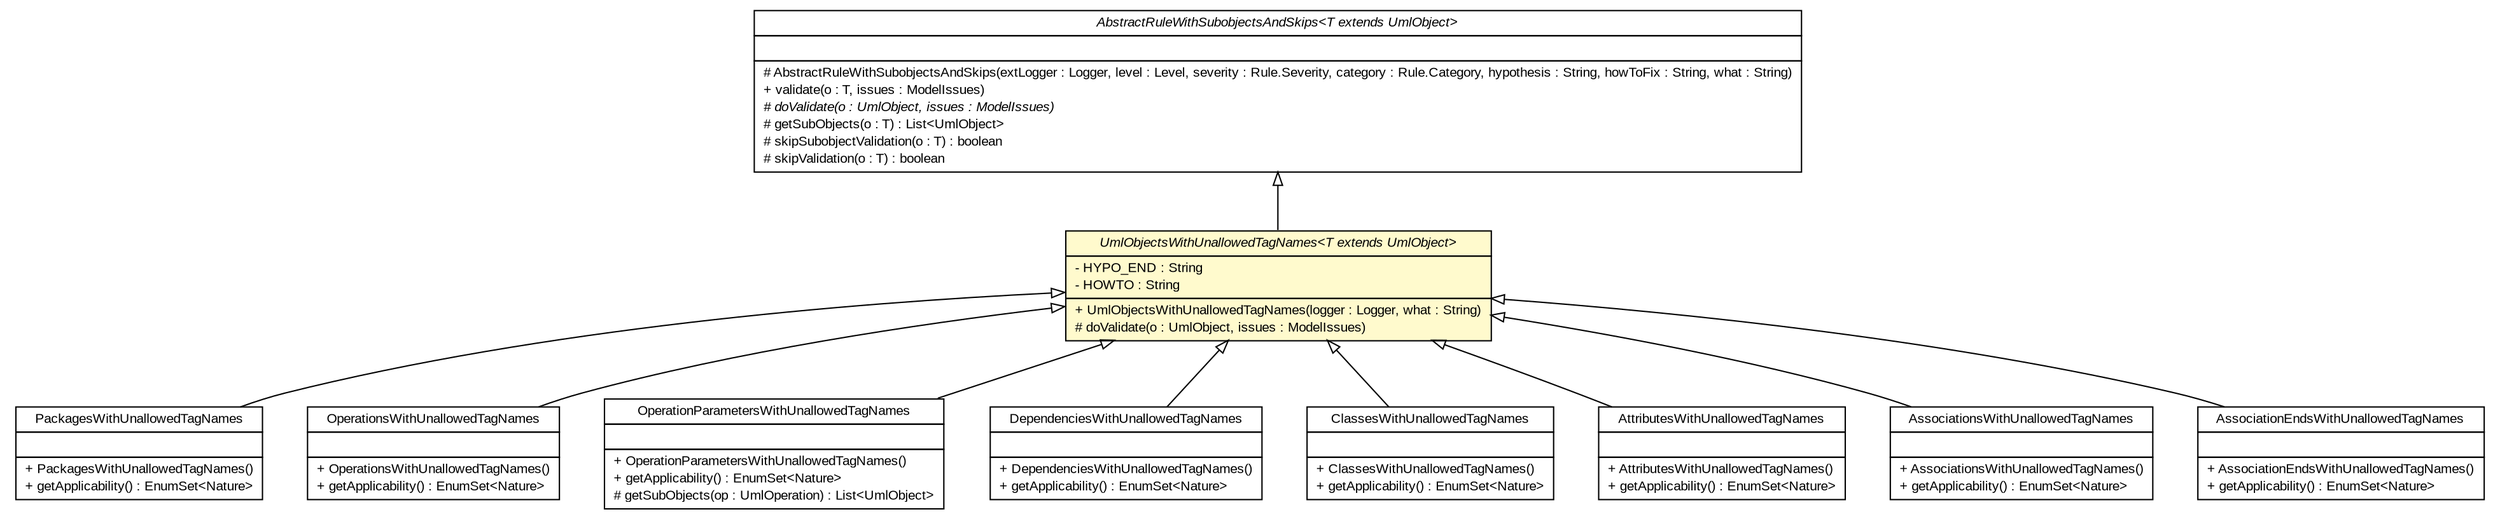 #!/usr/local/bin/dot
#
# Class diagram 
# Generated by UMLGraph version R5_6_6-6-g3bdff0 (http://www.umlgraph.org/)
#

digraph G {
	edge [fontname="arial",fontsize=10,labelfontname="arial",labelfontsize=10];
	node [fontname="arial",fontsize=10,shape=plaintext];
	nodesep=0.25;
	ranksep=0.5;
	// org.tanjakostic.jcleancim.validation.PackageValidator.PackagesWithUnallowedTagNames
	c19896 [label=<<table title="org.tanjakostic.jcleancim.validation.PackageValidator.PackagesWithUnallowedTagNames" border="0" cellborder="1" cellspacing="0" cellpadding="2" port="p" href="./PackageValidator.PackagesWithUnallowedTagNames.html">
		<tr><td><table border="0" cellspacing="0" cellpadding="1">
<tr><td align="center" balign="center"> PackagesWithUnallowedTagNames </td></tr>
		</table></td></tr>
		<tr><td><table border="0" cellspacing="0" cellpadding="1">
<tr><td align="left" balign="left">  </td></tr>
		</table></td></tr>
		<tr><td><table border="0" cellspacing="0" cellpadding="1">
<tr><td align="left" balign="left"> + PackagesWithUnallowedTagNames() </td></tr>
<tr><td align="left" balign="left"> + getApplicability() : EnumSet&lt;Nature&gt; </td></tr>
		</table></td></tr>
		</table>>, URL="./PackageValidator.PackagesWithUnallowedTagNames.html", fontname="arial", fontcolor="black", fontsize=10.0];
	// org.tanjakostic.jcleancim.validation.OperationValidator.OperationsWithUnallowedTagNames
	c19909 [label=<<table title="org.tanjakostic.jcleancim.validation.OperationValidator.OperationsWithUnallowedTagNames" border="0" cellborder="1" cellspacing="0" cellpadding="2" port="p" href="./OperationValidator.OperationsWithUnallowedTagNames.html">
		<tr><td><table border="0" cellspacing="0" cellpadding="1">
<tr><td align="center" balign="center"> OperationsWithUnallowedTagNames </td></tr>
		</table></td></tr>
		<tr><td><table border="0" cellspacing="0" cellpadding="1">
<tr><td align="left" balign="left">  </td></tr>
		</table></td></tr>
		<tr><td><table border="0" cellspacing="0" cellpadding="1">
<tr><td align="left" balign="left"> + OperationsWithUnallowedTagNames() </td></tr>
<tr><td align="left" balign="left"> + getApplicability() : EnumSet&lt;Nature&gt; </td></tr>
		</table></td></tr>
		</table>>, URL="./OperationValidator.OperationsWithUnallowedTagNames.html", fontname="arial", fontcolor="black", fontsize=10.0];
	// org.tanjakostic.jcleancim.validation.OperationValidator.OperationParametersWithUnallowedTagNames
	c19910 [label=<<table title="org.tanjakostic.jcleancim.validation.OperationValidator.OperationParametersWithUnallowedTagNames" border="0" cellborder="1" cellspacing="0" cellpadding="2" port="p" href="./OperationValidator.OperationParametersWithUnallowedTagNames.html">
		<tr><td><table border="0" cellspacing="0" cellpadding="1">
<tr><td align="center" balign="center"> OperationParametersWithUnallowedTagNames </td></tr>
		</table></td></tr>
		<tr><td><table border="0" cellspacing="0" cellpadding="1">
<tr><td align="left" balign="left">  </td></tr>
		</table></td></tr>
		<tr><td><table border="0" cellspacing="0" cellpadding="1">
<tr><td align="left" balign="left"> + OperationParametersWithUnallowedTagNames() </td></tr>
<tr><td align="left" balign="left"> + getApplicability() : EnumSet&lt;Nature&gt; </td></tr>
<tr><td align="left" balign="left"> # getSubObjects(op : UmlOperation) : List&lt;UmlObject&gt; </td></tr>
		</table></td></tr>
		</table>>, URL="./OperationValidator.OperationParametersWithUnallowedTagNames.html", fontname="arial", fontcolor="black", fontsize=10.0];
	// org.tanjakostic.jcleancim.validation.DependencyValidator.DependenciesWithUnallowedTagNames
	c19933 [label=<<table title="org.tanjakostic.jcleancim.validation.DependencyValidator.DependenciesWithUnallowedTagNames" border="0" cellborder="1" cellspacing="0" cellpadding="2" port="p" href="./DependencyValidator.DependenciesWithUnallowedTagNames.html">
		<tr><td><table border="0" cellspacing="0" cellpadding="1">
<tr><td align="center" balign="center"> DependenciesWithUnallowedTagNames </td></tr>
		</table></td></tr>
		<tr><td><table border="0" cellspacing="0" cellpadding="1">
<tr><td align="left" balign="left">  </td></tr>
		</table></td></tr>
		<tr><td><table border="0" cellspacing="0" cellpadding="1">
<tr><td align="left" balign="left"> + DependenciesWithUnallowedTagNames() </td></tr>
<tr><td align="left" balign="left"> + getApplicability() : EnumSet&lt;Nature&gt; </td></tr>
		</table></td></tr>
		</table>>, URL="./DependencyValidator.DependenciesWithUnallowedTagNames.html", fontname="arial", fontcolor="black", fontsize=10.0];
	// org.tanjakostic.jcleancim.validation.ClassValidator.ClassesWithUnallowedTagNames
	c19968 [label=<<table title="org.tanjakostic.jcleancim.validation.ClassValidator.ClassesWithUnallowedTagNames" border="0" cellborder="1" cellspacing="0" cellpadding="2" port="p" href="./ClassValidator.ClassesWithUnallowedTagNames.html">
		<tr><td><table border="0" cellspacing="0" cellpadding="1">
<tr><td align="center" balign="center"> ClassesWithUnallowedTagNames </td></tr>
		</table></td></tr>
		<tr><td><table border="0" cellspacing="0" cellpadding="1">
<tr><td align="left" balign="left">  </td></tr>
		</table></td></tr>
		<tr><td><table border="0" cellspacing="0" cellpadding="1">
<tr><td align="left" balign="left"> + ClassesWithUnallowedTagNames() </td></tr>
<tr><td align="left" balign="left"> + getApplicability() : EnumSet&lt;Nature&gt; </td></tr>
		</table></td></tr>
		</table>>, URL="./ClassValidator.ClassesWithUnallowedTagNames.html", fontname="arial", fontcolor="black", fontsize=10.0];
	// org.tanjakostic.jcleancim.validation.AttributeValidator.AttributesWithUnallowedTagNames
	c20001 [label=<<table title="org.tanjakostic.jcleancim.validation.AttributeValidator.AttributesWithUnallowedTagNames" border="0" cellborder="1" cellspacing="0" cellpadding="2" port="p" href="./AttributeValidator.AttributesWithUnallowedTagNames.html">
		<tr><td><table border="0" cellspacing="0" cellpadding="1">
<tr><td align="center" balign="center"> AttributesWithUnallowedTagNames </td></tr>
		</table></td></tr>
		<tr><td><table border="0" cellspacing="0" cellpadding="1">
<tr><td align="left" balign="left">  </td></tr>
		</table></td></tr>
		<tr><td><table border="0" cellspacing="0" cellpadding="1">
<tr><td align="left" balign="left"> + AttributesWithUnallowedTagNames() </td></tr>
<tr><td align="left" balign="left"> + getApplicability() : EnumSet&lt;Nature&gt; </td></tr>
		</table></td></tr>
		</table>>, URL="./AttributeValidator.AttributesWithUnallowedTagNames.html", fontname="arial", fontcolor="black", fontsize=10.0];
	// org.tanjakostic.jcleancim.validation.AssociationValidator.AssociationsWithUnallowedTagNames
	c20033 [label=<<table title="org.tanjakostic.jcleancim.validation.AssociationValidator.AssociationsWithUnallowedTagNames" border="0" cellborder="1" cellspacing="0" cellpadding="2" port="p" href="./AssociationValidator.AssociationsWithUnallowedTagNames.html">
		<tr><td><table border="0" cellspacing="0" cellpadding="1">
<tr><td align="center" balign="center"> AssociationsWithUnallowedTagNames </td></tr>
		</table></td></tr>
		<tr><td><table border="0" cellspacing="0" cellpadding="1">
<tr><td align="left" balign="left">  </td></tr>
		</table></td></tr>
		<tr><td><table border="0" cellspacing="0" cellpadding="1">
<tr><td align="left" balign="left"> + AssociationsWithUnallowedTagNames() </td></tr>
<tr><td align="left" balign="left"> + getApplicability() : EnumSet&lt;Nature&gt; </td></tr>
		</table></td></tr>
		</table>>, URL="./AssociationValidator.AssociationsWithUnallowedTagNames.html", fontname="arial", fontcolor="black", fontsize=10.0];
	// org.tanjakostic.jcleancim.validation.AssociationValidator.AssociationEndsWithUnallowedTagNames
	c20034 [label=<<table title="org.tanjakostic.jcleancim.validation.AssociationValidator.AssociationEndsWithUnallowedTagNames" border="0" cellborder="1" cellspacing="0" cellpadding="2" port="p" href="./AssociationValidator.AssociationEndsWithUnallowedTagNames.html">
		<tr><td><table border="0" cellspacing="0" cellpadding="1">
<tr><td align="center" balign="center"> AssociationEndsWithUnallowedTagNames </td></tr>
		</table></td></tr>
		<tr><td><table border="0" cellspacing="0" cellpadding="1">
<tr><td align="left" balign="left">  </td></tr>
		</table></td></tr>
		<tr><td><table border="0" cellspacing="0" cellpadding="1">
<tr><td align="left" balign="left"> + AssociationEndsWithUnallowedTagNames() </td></tr>
<tr><td align="left" balign="left"> + getApplicability() : EnumSet&lt;Nature&gt; </td></tr>
		</table></td></tr>
		</table>>, URL="./AssociationValidator.AssociationEndsWithUnallowedTagNames.html", fontname="arial", fontcolor="black", fontsize=10.0];
	// org.tanjakostic.jcleancim.validation.AbstractRule.AbstractRuleWithSubobjectsAndSkips<T extends org.tanjakostic.jcleancim.model.UmlObject>
	c20048 [label=<<table title="org.tanjakostic.jcleancim.validation.AbstractRule.AbstractRuleWithSubobjectsAndSkips" border="0" cellborder="1" cellspacing="0" cellpadding="2" port="p" href="./AbstractRule.AbstractRuleWithSubobjectsAndSkips.html">
		<tr><td><table border="0" cellspacing="0" cellpadding="1">
<tr><td align="center" balign="center"><font face="Arial Italic"> AbstractRuleWithSubobjectsAndSkips&lt;T extends UmlObject&gt; </font></td></tr>
		</table></td></tr>
		<tr><td><table border="0" cellspacing="0" cellpadding="1">
<tr><td align="left" balign="left">  </td></tr>
		</table></td></tr>
		<tr><td><table border="0" cellspacing="0" cellpadding="1">
<tr><td align="left" balign="left"> # AbstractRuleWithSubobjectsAndSkips(extLogger : Logger, level : Level, severity : Rule.Severity, category : Rule.Category, hypothesis : String, howToFix : String, what : String) </td></tr>
<tr><td align="left" balign="left"> + validate(o : T, issues : ModelIssues) </td></tr>
<tr><td align="left" balign="left"><font face="Arial Italic" point-size="10.0"> # doValidate(o : UmlObject, issues : ModelIssues) </font></td></tr>
<tr><td align="left" balign="left"> # getSubObjects(o : T) : List&lt;UmlObject&gt; </td></tr>
<tr><td align="left" balign="left"> # skipSubobjectValidation(o : T) : boolean </td></tr>
<tr><td align="left" balign="left"> # skipValidation(o : T) : boolean </td></tr>
		</table></td></tr>
		</table>>, URL="./AbstractRule.AbstractRuleWithSubobjectsAndSkips.html", fontname="arial", fontcolor="black", fontsize=10.0];
	// org.tanjakostic.jcleancim.validation.AbstractRule.UmlObjectsWithUnallowedTagNames<T extends org.tanjakostic.jcleancim.model.UmlObject>
	c20050 [label=<<table title="org.tanjakostic.jcleancim.validation.AbstractRule.UmlObjectsWithUnallowedTagNames" border="0" cellborder="1" cellspacing="0" cellpadding="2" port="p" bgcolor="lemonChiffon" href="./AbstractRule.UmlObjectsWithUnallowedTagNames.html">
		<tr><td><table border="0" cellspacing="0" cellpadding="1">
<tr><td align="center" balign="center"><font face="Arial Italic"> UmlObjectsWithUnallowedTagNames&lt;T extends UmlObject&gt; </font></td></tr>
		</table></td></tr>
		<tr><td><table border="0" cellspacing="0" cellpadding="1">
<tr><td align="left" balign="left"> - HYPO_END : String </td></tr>
<tr><td align="left" balign="left"> - HOWTO : String </td></tr>
		</table></td></tr>
		<tr><td><table border="0" cellspacing="0" cellpadding="1">
<tr><td align="left" balign="left"> + UmlObjectsWithUnallowedTagNames(logger : Logger, what : String) </td></tr>
<tr><td align="left" balign="left"> # doValidate(o : UmlObject, issues : ModelIssues) </td></tr>
		</table></td></tr>
		</table>>, URL="./AbstractRule.UmlObjectsWithUnallowedTagNames.html", fontname="arial", fontcolor="black", fontsize=10.0];
	//org.tanjakostic.jcleancim.validation.PackageValidator.PackagesWithUnallowedTagNames extends org.tanjakostic.jcleancim.validation.AbstractRule.UmlObjectsWithUnallowedTagNames<org.tanjakostic.jcleancim.model.UmlPackage>
	c20050:p -> c19896:p [dir=back,arrowtail=empty];
	//org.tanjakostic.jcleancim.validation.OperationValidator.OperationsWithUnallowedTagNames extends org.tanjakostic.jcleancim.validation.AbstractRule.UmlObjectsWithUnallowedTagNames<org.tanjakostic.jcleancim.model.UmlOperation>
	c20050:p -> c19909:p [dir=back,arrowtail=empty];
	//org.tanjakostic.jcleancim.validation.OperationValidator.OperationParametersWithUnallowedTagNames extends org.tanjakostic.jcleancim.validation.AbstractRule.UmlObjectsWithUnallowedTagNames<org.tanjakostic.jcleancim.model.UmlOperation>
	c20050:p -> c19910:p [dir=back,arrowtail=empty];
	//org.tanjakostic.jcleancim.validation.DependencyValidator.DependenciesWithUnallowedTagNames extends org.tanjakostic.jcleancim.validation.AbstractRule.UmlObjectsWithUnallowedTagNames<org.tanjakostic.jcleancim.model.UmlDependency>
	c20050:p -> c19933:p [dir=back,arrowtail=empty];
	//org.tanjakostic.jcleancim.validation.ClassValidator.ClassesWithUnallowedTagNames extends org.tanjakostic.jcleancim.validation.AbstractRule.UmlObjectsWithUnallowedTagNames<org.tanjakostic.jcleancim.model.UmlClass>
	c20050:p -> c19968:p [dir=back,arrowtail=empty];
	//org.tanjakostic.jcleancim.validation.AttributeValidator.AttributesWithUnallowedTagNames extends org.tanjakostic.jcleancim.validation.AbstractRule.UmlObjectsWithUnallowedTagNames<org.tanjakostic.jcleancim.model.UmlAttribute>
	c20050:p -> c20001:p [dir=back,arrowtail=empty];
	//org.tanjakostic.jcleancim.validation.AssociationValidator.AssociationsWithUnallowedTagNames extends org.tanjakostic.jcleancim.validation.AbstractRule.UmlObjectsWithUnallowedTagNames<org.tanjakostic.jcleancim.model.UmlAssociation>
	c20050:p -> c20033:p [dir=back,arrowtail=empty];
	//org.tanjakostic.jcleancim.validation.AssociationValidator.AssociationEndsWithUnallowedTagNames extends org.tanjakostic.jcleancim.validation.AbstractRule.UmlObjectsWithUnallowedTagNames<org.tanjakostic.jcleancim.model.UmlAssociation>
	c20050:p -> c20034:p [dir=back,arrowtail=empty];
	//org.tanjakostic.jcleancim.validation.AbstractRule.UmlObjectsWithUnallowedTagNames<T extends org.tanjakostic.jcleancim.model.UmlObject> extends org.tanjakostic.jcleancim.validation.AbstractRule.AbstractRuleWithSubobjectsAndSkips<T>
	c20048:p -> c20050:p [dir=back,arrowtail=empty];
}

